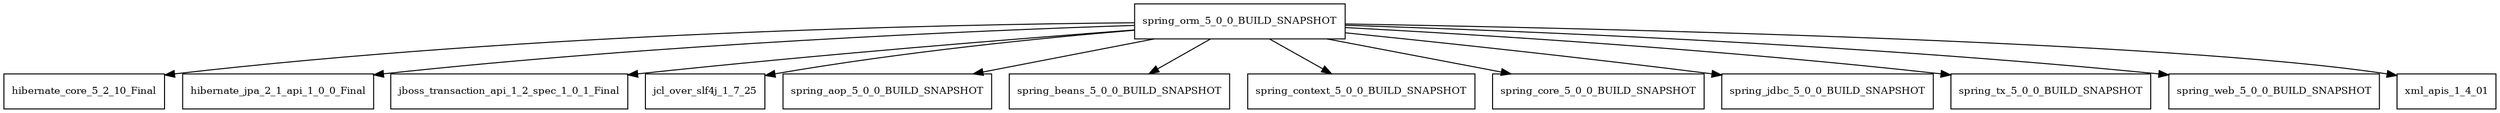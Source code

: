 digraph spring_orm_5_0_0_BUILD_SNAPSHOT_dependencies {
  node [shape = box, fontsize=10.0];
  spring_orm_5_0_0_BUILD_SNAPSHOT -> hibernate_core_5_2_10_Final;
  spring_orm_5_0_0_BUILD_SNAPSHOT -> hibernate_jpa_2_1_api_1_0_0_Final;
  spring_orm_5_0_0_BUILD_SNAPSHOT -> jboss_transaction_api_1_2_spec_1_0_1_Final;
  spring_orm_5_0_0_BUILD_SNAPSHOT -> jcl_over_slf4j_1_7_25;
  spring_orm_5_0_0_BUILD_SNAPSHOT -> spring_aop_5_0_0_BUILD_SNAPSHOT;
  spring_orm_5_0_0_BUILD_SNAPSHOT -> spring_beans_5_0_0_BUILD_SNAPSHOT;
  spring_orm_5_0_0_BUILD_SNAPSHOT -> spring_context_5_0_0_BUILD_SNAPSHOT;
  spring_orm_5_0_0_BUILD_SNAPSHOT -> spring_core_5_0_0_BUILD_SNAPSHOT;
  spring_orm_5_0_0_BUILD_SNAPSHOT -> spring_jdbc_5_0_0_BUILD_SNAPSHOT;
  spring_orm_5_0_0_BUILD_SNAPSHOT -> spring_tx_5_0_0_BUILD_SNAPSHOT;
  spring_orm_5_0_0_BUILD_SNAPSHOT -> spring_web_5_0_0_BUILD_SNAPSHOT;
  spring_orm_5_0_0_BUILD_SNAPSHOT -> xml_apis_1_4_01;
}
